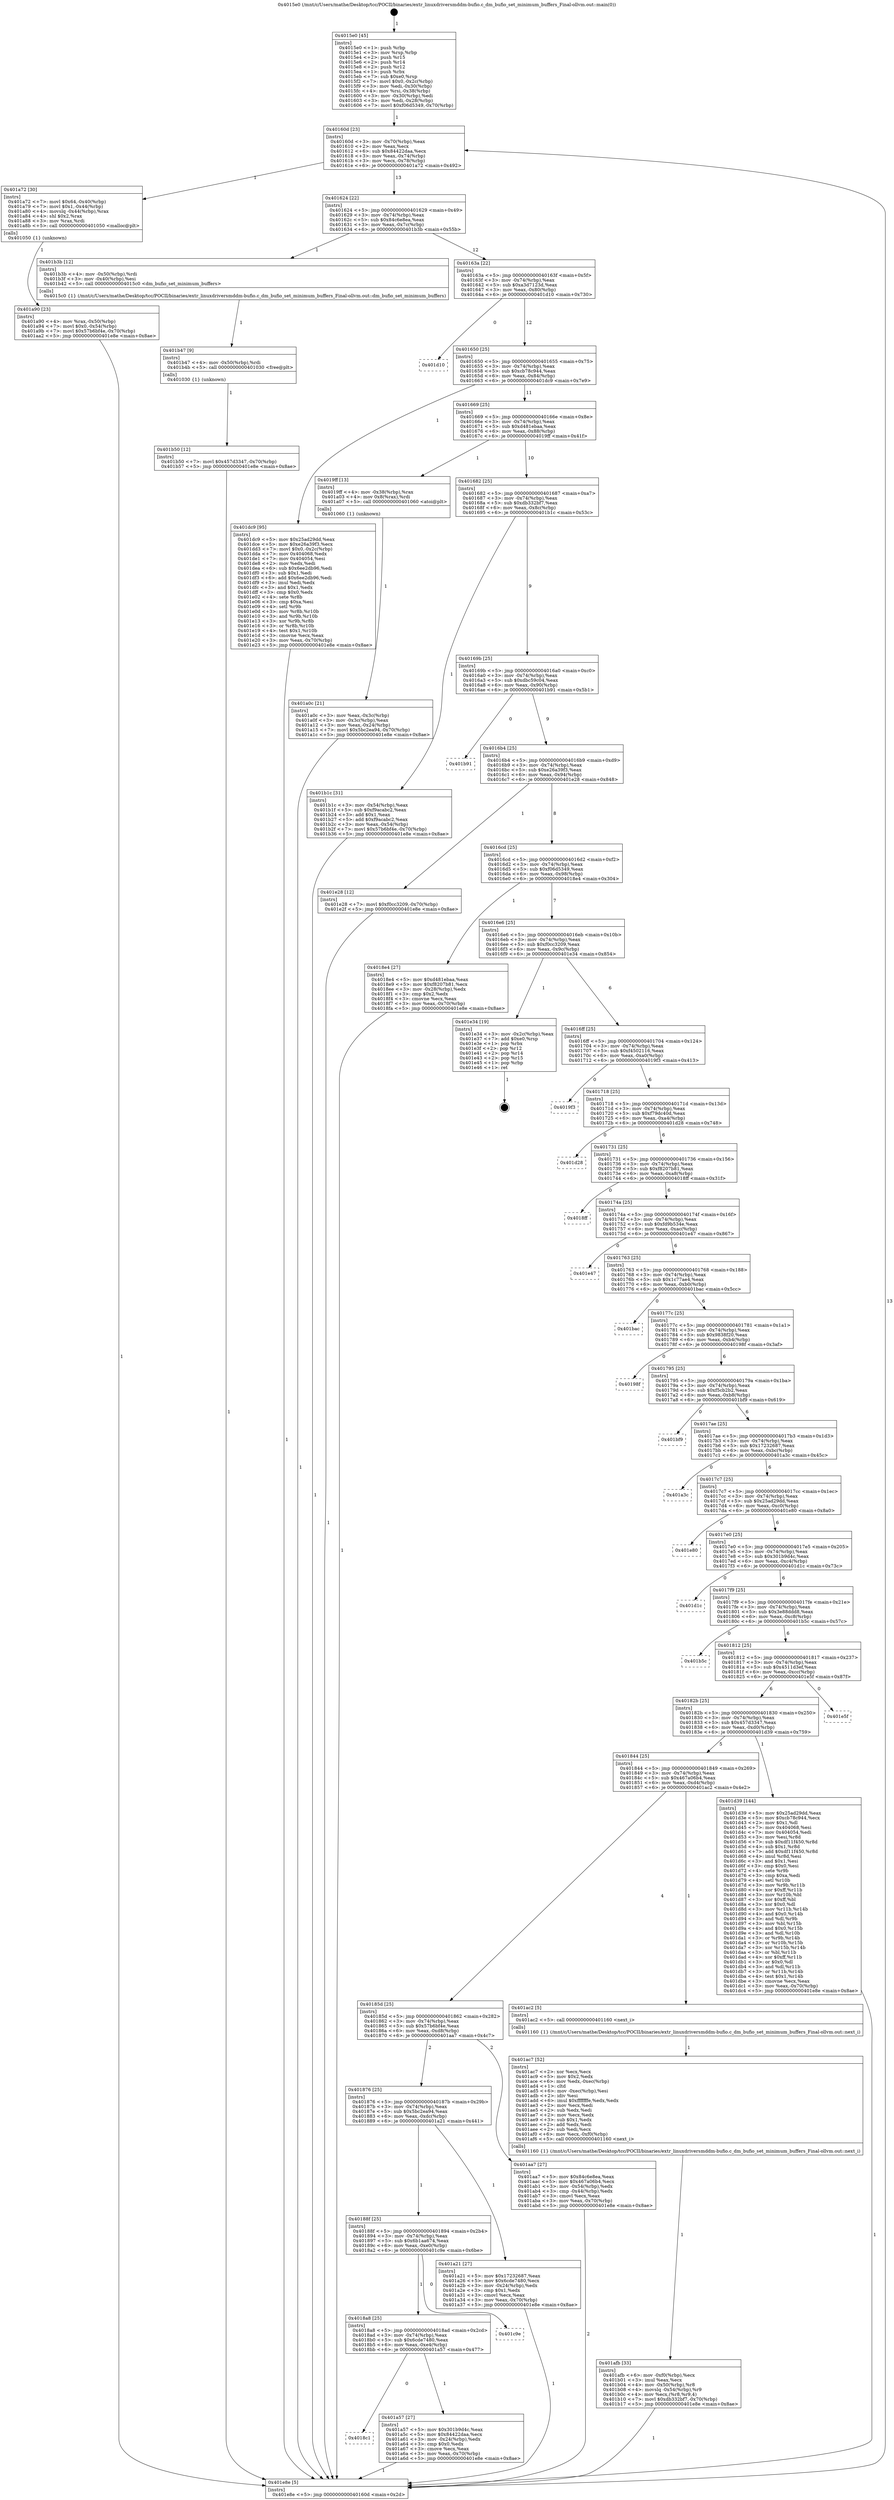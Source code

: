digraph "0x4015e0" {
  label = "0x4015e0 (/mnt/c/Users/mathe/Desktop/tcc/POCII/binaries/extr_linuxdriversmddm-bufio.c_dm_bufio_set_minimum_buffers_Final-ollvm.out::main(0))"
  labelloc = "t"
  node[shape=record]

  Entry [label="",width=0.3,height=0.3,shape=circle,fillcolor=black,style=filled]
  "0x40160d" [label="{
     0x40160d [23]\l
     | [instrs]\l
     &nbsp;&nbsp;0x40160d \<+3\>: mov -0x70(%rbp),%eax\l
     &nbsp;&nbsp;0x401610 \<+2\>: mov %eax,%ecx\l
     &nbsp;&nbsp;0x401612 \<+6\>: sub $0x84422daa,%ecx\l
     &nbsp;&nbsp;0x401618 \<+3\>: mov %eax,-0x74(%rbp)\l
     &nbsp;&nbsp;0x40161b \<+3\>: mov %ecx,-0x78(%rbp)\l
     &nbsp;&nbsp;0x40161e \<+6\>: je 0000000000401a72 \<main+0x492\>\l
  }"]
  "0x401a72" [label="{
     0x401a72 [30]\l
     | [instrs]\l
     &nbsp;&nbsp;0x401a72 \<+7\>: movl $0x64,-0x40(%rbp)\l
     &nbsp;&nbsp;0x401a79 \<+7\>: movl $0x1,-0x44(%rbp)\l
     &nbsp;&nbsp;0x401a80 \<+4\>: movslq -0x44(%rbp),%rax\l
     &nbsp;&nbsp;0x401a84 \<+4\>: shl $0x2,%rax\l
     &nbsp;&nbsp;0x401a88 \<+3\>: mov %rax,%rdi\l
     &nbsp;&nbsp;0x401a8b \<+5\>: call 0000000000401050 \<malloc@plt\>\l
     | [calls]\l
     &nbsp;&nbsp;0x401050 \{1\} (unknown)\l
  }"]
  "0x401624" [label="{
     0x401624 [22]\l
     | [instrs]\l
     &nbsp;&nbsp;0x401624 \<+5\>: jmp 0000000000401629 \<main+0x49\>\l
     &nbsp;&nbsp;0x401629 \<+3\>: mov -0x74(%rbp),%eax\l
     &nbsp;&nbsp;0x40162c \<+5\>: sub $0x84c6e8ea,%eax\l
     &nbsp;&nbsp;0x401631 \<+3\>: mov %eax,-0x7c(%rbp)\l
     &nbsp;&nbsp;0x401634 \<+6\>: je 0000000000401b3b \<main+0x55b\>\l
  }"]
  Exit [label="",width=0.3,height=0.3,shape=circle,fillcolor=black,style=filled,peripheries=2]
  "0x401b3b" [label="{
     0x401b3b [12]\l
     | [instrs]\l
     &nbsp;&nbsp;0x401b3b \<+4\>: mov -0x50(%rbp),%rdi\l
     &nbsp;&nbsp;0x401b3f \<+3\>: mov -0x40(%rbp),%esi\l
     &nbsp;&nbsp;0x401b42 \<+5\>: call 00000000004015c0 \<dm_bufio_set_minimum_buffers\>\l
     | [calls]\l
     &nbsp;&nbsp;0x4015c0 \{1\} (/mnt/c/Users/mathe/Desktop/tcc/POCII/binaries/extr_linuxdriversmddm-bufio.c_dm_bufio_set_minimum_buffers_Final-ollvm.out::dm_bufio_set_minimum_buffers)\l
  }"]
  "0x40163a" [label="{
     0x40163a [22]\l
     | [instrs]\l
     &nbsp;&nbsp;0x40163a \<+5\>: jmp 000000000040163f \<main+0x5f\>\l
     &nbsp;&nbsp;0x40163f \<+3\>: mov -0x74(%rbp),%eax\l
     &nbsp;&nbsp;0x401642 \<+5\>: sub $0xa3d7123d,%eax\l
     &nbsp;&nbsp;0x401647 \<+3\>: mov %eax,-0x80(%rbp)\l
     &nbsp;&nbsp;0x40164a \<+6\>: je 0000000000401d10 \<main+0x730\>\l
  }"]
  "0x401b50" [label="{
     0x401b50 [12]\l
     | [instrs]\l
     &nbsp;&nbsp;0x401b50 \<+7\>: movl $0x457d3347,-0x70(%rbp)\l
     &nbsp;&nbsp;0x401b57 \<+5\>: jmp 0000000000401e8e \<main+0x8ae\>\l
  }"]
  "0x401d10" [label="{
     0x401d10\l
  }", style=dashed]
  "0x401650" [label="{
     0x401650 [25]\l
     | [instrs]\l
     &nbsp;&nbsp;0x401650 \<+5\>: jmp 0000000000401655 \<main+0x75\>\l
     &nbsp;&nbsp;0x401655 \<+3\>: mov -0x74(%rbp),%eax\l
     &nbsp;&nbsp;0x401658 \<+5\>: sub $0xcb78c944,%eax\l
     &nbsp;&nbsp;0x40165d \<+6\>: mov %eax,-0x84(%rbp)\l
     &nbsp;&nbsp;0x401663 \<+6\>: je 0000000000401dc9 \<main+0x7e9\>\l
  }"]
  "0x401b47" [label="{
     0x401b47 [9]\l
     | [instrs]\l
     &nbsp;&nbsp;0x401b47 \<+4\>: mov -0x50(%rbp),%rdi\l
     &nbsp;&nbsp;0x401b4b \<+5\>: call 0000000000401030 \<free@plt\>\l
     | [calls]\l
     &nbsp;&nbsp;0x401030 \{1\} (unknown)\l
  }"]
  "0x401dc9" [label="{
     0x401dc9 [95]\l
     | [instrs]\l
     &nbsp;&nbsp;0x401dc9 \<+5\>: mov $0x25ad29dd,%eax\l
     &nbsp;&nbsp;0x401dce \<+5\>: mov $0xe26a39f3,%ecx\l
     &nbsp;&nbsp;0x401dd3 \<+7\>: movl $0x0,-0x2c(%rbp)\l
     &nbsp;&nbsp;0x401dda \<+7\>: mov 0x404068,%edx\l
     &nbsp;&nbsp;0x401de1 \<+7\>: mov 0x404054,%esi\l
     &nbsp;&nbsp;0x401de8 \<+2\>: mov %edx,%edi\l
     &nbsp;&nbsp;0x401dea \<+6\>: sub $0x6ee2db96,%edi\l
     &nbsp;&nbsp;0x401df0 \<+3\>: sub $0x1,%edi\l
     &nbsp;&nbsp;0x401df3 \<+6\>: add $0x6ee2db96,%edi\l
     &nbsp;&nbsp;0x401df9 \<+3\>: imul %edi,%edx\l
     &nbsp;&nbsp;0x401dfc \<+3\>: and $0x1,%edx\l
     &nbsp;&nbsp;0x401dff \<+3\>: cmp $0x0,%edx\l
     &nbsp;&nbsp;0x401e02 \<+4\>: sete %r8b\l
     &nbsp;&nbsp;0x401e06 \<+3\>: cmp $0xa,%esi\l
     &nbsp;&nbsp;0x401e09 \<+4\>: setl %r9b\l
     &nbsp;&nbsp;0x401e0d \<+3\>: mov %r8b,%r10b\l
     &nbsp;&nbsp;0x401e10 \<+3\>: and %r9b,%r10b\l
     &nbsp;&nbsp;0x401e13 \<+3\>: xor %r9b,%r8b\l
     &nbsp;&nbsp;0x401e16 \<+3\>: or %r8b,%r10b\l
     &nbsp;&nbsp;0x401e19 \<+4\>: test $0x1,%r10b\l
     &nbsp;&nbsp;0x401e1d \<+3\>: cmovne %ecx,%eax\l
     &nbsp;&nbsp;0x401e20 \<+3\>: mov %eax,-0x70(%rbp)\l
     &nbsp;&nbsp;0x401e23 \<+5\>: jmp 0000000000401e8e \<main+0x8ae\>\l
  }"]
  "0x401669" [label="{
     0x401669 [25]\l
     | [instrs]\l
     &nbsp;&nbsp;0x401669 \<+5\>: jmp 000000000040166e \<main+0x8e\>\l
     &nbsp;&nbsp;0x40166e \<+3\>: mov -0x74(%rbp),%eax\l
     &nbsp;&nbsp;0x401671 \<+5\>: sub $0xd481ebaa,%eax\l
     &nbsp;&nbsp;0x401676 \<+6\>: mov %eax,-0x88(%rbp)\l
     &nbsp;&nbsp;0x40167c \<+6\>: je 00000000004019ff \<main+0x41f\>\l
  }"]
  "0x401afb" [label="{
     0x401afb [33]\l
     | [instrs]\l
     &nbsp;&nbsp;0x401afb \<+6\>: mov -0xf0(%rbp),%ecx\l
     &nbsp;&nbsp;0x401b01 \<+3\>: imul %eax,%ecx\l
     &nbsp;&nbsp;0x401b04 \<+4\>: mov -0x50(%rbp),%r8\l
     &nbsp;&nbsp;0x401b08 \<+4\>: movslq -0x54(%rbp),%r9\l
     &nbsp;&nbsp;0x401b0c \<+4\>: mov %ecx,(%r8,%r9,4)\l
     &nbsp;&nbsp;0x401b10 \<+7\>: movl $0xdb332bf7,-0x70(%rbp)\l
     &nbsp;&nbsp;0x401b17 \<+5\>: jmp 0000000000401e8e \<main+0x8ae\>\l
  }"]
  "0x4019ff" [label="{
     0x4019ff [13]\l
     | [instrs]\l
     &nbsp;&nbsp;0x4019ff \<+4\>: mov -0x38(%rbp),%rax\l
     &nbsp;&nbsp;0x401a03 \<+4\>: mov 0x8(%rax),%rdi\l
     &nbsp;&nbsp;0x401a07 \<+5\>: call 0000000000401060 \<atoi@plt\>\l
     | [calls]\l
     &nbsp;&nbsp;0x401060 \{1\} (unknown)\l
  }"]
  "0x401682" [label="{
     0x401682 [25]\l
     | [instrs]\l
     &nbsp;&nbsp;0x401682 \<+5\>: jmp 0000000000401687 \<main+0xa7\>\l
     &nbsp;&nbsp;0x401687 \<+3\>: mov -0x74(%rbp),%eax\l
     &nbsp;&nbsp;0x40168a \<+5\>: sub $0xdb332bf7,%eax\l
     &nbsp;&nbsp;0x40168f \<+6\>: mov %eax,-0x8c(%rbp)\l
     &nbsp;&nbsp;0x401695 \<+6\>: je 0000000000401b1c \<main+0x53c\>\l
  }"]
  "0x401ac7" [label="{
     0x401ac7 [52]\l
     | [instrs]\l
     &nbsp;&nbsp;0x401ac7 \<+2\>: xor %ecx,%ecx\l
     &nbsp;&nbsp;0x401ac9 \<+5\>: mov $0x2,%edx\l
     &nbsp;&nbsp;0x401ace \<+6\>: mov %edx,-0xec(%rbp)\l
     &nbsp;&nbsp;0x401ad4 \<+1\>: cltd\l
     &nbsp;&nbsp;0x401ad5 \<+6\>: mov -0xec(%rbp),%esi\l
     &nbsp;&nbsp;0x401adb \<+2\>: idiv %esi\l
     &nbsp;&nbsp;0x401add \<+6\>: imul $0xfffffffe,%edx,%edx\l
     &nbsp;&nbsp;0x401ae3 \<+2\>: mov %ecx,%edi\l
     &nbsp;&nbsp;0x401ae5 \<+2\>: sub %edx,%edi\l
     &nbsp;&nbsp;0x401ae7 \<+2\>: mov %ecx,%edx\l
     &nbsp;&nbsp;0x401ae9 \<+3\>: sub $0x1,%edx\l
     &nbsp;&nbsp;0x401aec \<+2\>: add %edx,%edi\l
     &nbsp;&nbsp;0x401aee \<+2\>: sub %edi,%ecx\l
     &nbsp;&nbsp;0x401af0 \<+6\>: mov %ecx,-0xf0(%rbp)\l
     &nbsp;&nbsp;0x401af6 \<+5\>: call 0000000000401160 \<next_i\>\l
     | [calls]\l
     &nbsp;&nbsp;0x401160 \{1\} (/mnt/c/Users/mathe/Desktop/tcc/POCII/binaries/extr_linuxdriversmddm-bufio.c_dm_bufio_set_minimum_buffers_Final-ollvm.out::next_i)\l
  }"]
  "0x401b1c" [label="{
     0x401b1c [31]\l
     | [instrs]\l
     &nbsp;&nbsp;0x401b1c \<+3\>: mov -0x54(%rbp),%eax\l
     &nbsp;&nbsp;0x401b1f \<+5\>: sub $0xf9acabc2,%eax\l
     &nbsp;&nbsp;0x401b24 \<+3\>: add $0x1,%eax\l
     &nbsp;&nbsp;0x401b27 \<+5\>: add $0xf9acabc2,%eax\l
     &nbsp;&nbsp;0x401b2c \<+3\>: mov %eax,-0x54(%rbp)\l
     &nbsp;&nbsp;0x401b2f \<+7\>: movl $0x57b6bf4e,-0x70(%rbp)\l
     &nbsp;&nbsp;0x401b36 \<+5\>: jmp 0000000000401e8e \<main+0x8ae\>\l
  }"]
  "0x40169b" [label="{
     0x40169b [25]\l
     | [instrs]\l
     &nbsp;&nbsp;0x40169b \<+5\>: jmp 00000000004016a0 \<main+0xc0\>\l
     &nbsp;&nbsp;0x4016a0 \<+3\>: mov -0x74(%rbp),%eax\l
     &nbsp;&nbsp;0x4016a3 \<+5\>: sub $0xdbc59c04,%eax\l
     &nbsp;&nbsp;0x4016a8 \<+6\>: mov %eax,-0x90(%rbp)\l
     &nbsp;&nbsp;0x4016ae \<+6\>: je 0000000000401b91 \<main+0x5b1\>\l
  }"]
  "0x401a90" [label="{
     0x401a90 [23]\l
     | [instrs]\l
     &nbsp;&nbsp;0x401a90 \<+4\>: mov %rax,-0x50(%rbp)\l
     &nbsp;&nbsp;0x401a94 \<+7\>: movl $0x0,-0x54(%rbp)\l
     &nbsp;&nbsp;0x401a9b \<+7\>: movl $0x57b6bf4e,-0x70(%rbp)\l
     &nbsp;&nbsp;0x401aa2 \<+5\>: jmp 0000000000401e8e \<main+0x8ae\>\l
  }"]
  "0x401b91" [label="{
     0x401b91\l
  }", style=dashed]
  "0x4016b4" [label="{
     0x4016b4 [25]\l
     | [instrs]\l
     &nbsp;&nbsp;0x4016b4 \<+5\>: jmp 00000000004016b9 \<main+0xd9\>\l
     &nbsp;&nbsp;0x4016b9 \<+3\>: mov -0x74(%rbp),%eax\l
     &nbsp;&nbsp;0x4016bc \<+5\>: sub $0xe26a39f3,%eax\l
     &nbsp;&nbsp;0x4016c1 \<+6\>: mov %eax,-0x94(%rbp)\l
     &nbsp;&nbsp;0x4016c7 \<+6\>: je 0000000000401e28 \<main+0x848\>\l
  }"]
  "0x4018c1" [label="{
     0x4018c1\l
  }", style=dashed]
  "0x401e28" [label="{
     0x401e28 [12]\l
     | [instrs]\l
     &nbsp;&nbsp;0x401e28 \<+7\>: movl $0xf0cc3209,-0x70(%rbp)\l
     &nbsp;&nbsp;0x401e2f \<+5\>: jmp 0000000000401e8e \<main+0x8ae\>\l
  }"]
  "0x4016cd" [label="{
     0x4016cd [25]\l
     | [instrs]\l
     &nbsp;&nbsp;0x4016cd \<+5\>: jmp 00000000004016d2 \<main+0xf2\>\l
     &nbsp;&nbsp;0x4016d2 \<+3\>: mov -0x74(%rbp),%eax\l
     &nbsp;&nbsp;0x4016d5 \<+5\>: sub $0xf06d5349,%eax\l
     &nbsp;&nbsp;0x4016da \<+6\>: mov %eax,-0x98(%rbp)\l
     &nbsp;&nbsp;0x4016e0 \<+6\>: je 00000000004018e4 \<main+0x304\>\l
  }"]
  "0x401a57" [label="{
     0x401a57 [27]\l
     | [instrs]\l
     &nbsp;&nbsp;0x401a57 \<+5\>: mov $0x301b9d4c,%eax\l
     &nbsp;&nbsp;0x401a5c \<+5\>: mov $0x84422daa,%ecx\l
     &nbsp;&nbsp;0x401a61 \<+3\>: mov -0x24(%rbp),%edx\l
     &nbsp;&nbsp;0x401a64 \<+3\>: cmp $0x0,%edx\l
     &nbsp;&nbsp;0x401a67 \<+3\>: cmove %ecx,%eax\l
     &nbsp;&nbsp;0x401a6a \<+3\>: mov %eax,-0x70(%rbp)\l
     &nbsp;&nbsp;0x401a6d \<+5\>: jmp 0000000000401e8e \<main+0x8ae\>\l
  }"]
  "0x4018e4" [label="{
     0x4018e4 [27]\l
     | [instrs]\l
     &nbsp;&nbsp;0x4018e4 \<+5\>: mov $0xd481ebaa,%eax\l
     &nbsp;&nbsp;0x4018e9 \<+5\>: mov $0xf8207b81,%ecx\l
     &nbsp;&nbsp;0x4018ee \<+3\>: mov -0x28(%rbp),%edx\l
     &nbsp;&nbsp;0x4018f1 \<+3\>: cmp $0x2,%edx\l
     &nbsp;&nbsp;0x4018f4 \<+3\>: cmovne %ecx,%eax\l
     &nbsp;&nbsp;0x4018f7 \<+3\>: mov %eax,-0x70(%rbp)\l
     &nbsp;&nbsp;0x4018fa \<+5\>: jmp 0000000000401e8e \<main+0x8ae\>\l
  }"]
  "0x4016e6" [label="{
     0x4016e6 [25]\l
     | [instrs]\l
     &nbsp;&nbsp;0x4016e6 \<+5\>: jmp 00000000004016eb \<main+0x10b\>\l
     &nbsp;&nbsp;0x4016eb \<+3\>: mov -0x74(%rbp),%eax\l
     &nbsp;&nbsp;0x4016ee \<+5\>: sub $0xf0cc3209,%eax\l
     &nbsp;&nbsp;0x4016f3 \<+6\>: mov %eax,-0x9c(%rbp)\l
     &nbsp;&nbsp;0x4016f9 \<+6\>: je 0000000000401e34 \<main+0x854\>\l
  }"]
  "0x401e8e" [label="{
     0x401e8e [5]\l
     | [instrs]\l
     &nbsp;&nbsp;0x401e8e \<+5\>: jmp 000000000040160d \<main+0x2d\>\l
  }"]
  "0x4015e0" [label="{
     0x4015e0 [45]\l
     | [instrs]\l
     &nbsp;&nbsp;0x4015e0 \<+1\>: push %rbp\l
     &nbsp;&nbsp;0x4015e1 \<+3\>: mov %rsp,%rbp\l
     &nbsp;&nbsp;0x4015e4 \<+2\>: push %r15\l
     &nbsp;&nbsp;0x4015e6 \<+2\>: push %r14\l
     &nbsp;&nbsp;0x4015e8 \<+2\>: push %r12\l
     &nbsp;&nbsp;0x4015ea \<+1\>: push %rbx\l
     &nbsp;&nbsp;0x4015eb \<+7\>: sub $0xe0,%rsp\l
     &nbsp;&nbsp;0x4015f2 \<+7\>: movl $0x0,-0x2c(%rbp)\l
     &nbsp;&nbsp;0x4015f9 \<+3\>: mov %edi,-0x30(%rbp)\l
     &nbsp;&nbsp;0x4015fc \<+4\>: mov %rsi,-0x38(%rbp)\l
     &nbsp;&nbsp;0x401600 \<+3\>: mov -0x30(%rbp),%edi\l
     &nbsp;&nbsp;0x401603 \<+3\>: mov %edi,-0x28(%rbp)\l
     &nbsp;&nbsp;0x401606 \<+7\>: movl $0xf06d5349,-0x70(%rbp)\l
  }"]
  "0x401a0c" [label="{
     0x401a0c [21]\l
     | [instrs]\l
     &nbsp;&nbsp;0x401a0c \<+3\>: mov %eax,-0x3c(%rbp)\l
     &nbsp;&nbsp;0x401a0f \<+3\>: mov -0x3c(%rbp),%eax\l
     &nbsp;&nbsp;0x401a12 \<+3\>: mov %eax,-0x24(%rbp)\l
     &nbsp;&nbsp;0x401a15 \<+7\>: movl $0x5bc2ea94,-0x70(%rbp)\l
     &nbsp;&nbsp;0x401a1c \<+5\>: jmp 0000000000401e8e \<main+0x8ae\>\l
  }"]
  "0x4018a8" [label="{
     0x4018a8 [25]\l
     | [instrs]\l
     &nbsp;&nbsp;0x4018a8 \<+5\>: jmp 00000000004018ad \<main+0x2cd\>\l
     &nbsp;&nbsp;0x4018ad \<+3\>: mov -0x74(%rbp),%eax\l
     &nbsp;&nbsp;0x4018b0 \<+5\>: sub $0x6cde7480,%eax\l
     &nbsp;&nbsp;0x4018b5 \<+6\>: mov %eax,-0xe4(%rbp)\l
     &nbsp;&nbsp;0x4018bb \<+6\>: je 0000000000401a57 \<main+0x477\>\l
  }"]
  "0x401e34" [label="{
     0x401e34 [19]\l
     | [instrs]\l
     &nbsp;&nbsp;0x401e34 \<+3\>: mov -0x2c(%rbp),%eax\l
     &nbsp;&nbsp;0x401e37 \<+7\>: add $0xe0,%rsp\l
     &nbsp;&nbsp;0x401e3e \<+1\>: pop %rbx\l
     &nbsp;&nbsp;0x401e3f \<+2\>: pop %r12\l
     &nbsp;&nbsp;0x401e41 \<+2\>: pop %r14\l
     &nbsp;&nbsp;0x401e43 \<+2\>: pop %r15\l
     &nbsp;&nbsp;0x401e45 \<+1\>: pop %rbp\l
     &nbsp;&nbsp;0x401e46 \<+1\>: ret\l
  }"]
  "0x4016ff" [label="{
     0x4016ff [25]\l
     | [instrs]\l
     &nbsp;&nbsp;0x4016ff \<+5\>: jmp 0000000000401704 \<main+0x124\>\l
     &nbsp;&nbsp;0x401704 \<+3\>: mov -0x74(%rbp),%eax\l
     &nbsp;&nbsp;0x401707 \<+5\>: sub $0xf4502116,%eax\l
     &nbsp;&nbsp;0x40170c \<+6\>: mov %eax,-0xa0(%rbp)\l
     &nbsp;&nbsp;0x401712 \<+6\>: je 00000000004019f3 \<main+0x413\>\l
  }"]
  "0x401c9e" [label="{
     0x401c9e\l
  }", style=dashed]
  "0x4019f3" [label="{
     0x4019f3\l
  }", style=dashed]
  "0x401718" [label="{
     0x401718 [25]\l
     | [instrs]\l
     &nbsp;&nbsp;0x401718 \<+5\>: jmp 000000000040171d \<main+0x13d\>\l
     &nbsp;&nbsp;0x40171d \<+3\>: mov -0x74(%rbp),%eax\l
     &nbsp;&nbsp;0x401720 \<+5\>: sub $0xf79dc40d,%eax\l
     &nbsp;&nbsp;0x401725 \<+6\>: mov %eax,-0xa4(%rbp)\l
     &nbsp;&nbsp;0x40172b \<+6\>: je 0000000000401d28 \<main+0x748\>\l
  }"]
  "0x40188f" [label="{
     0x40188f [25]\l
     | [instrs]\l
     &nbsp;&nbsp;0x40188f \<+5\>: jmp 0000000000401894 \<main+0x2b4\>\l
     &nbsp;&nbsp;0x401894 \<+3\>: mov -0x74(%rbp),%eax\l
     &nbsp;&nbsp;0x401897 \<+5\>: sub $0x6b1aa674,%eax\l
     &nbsp;&nbsp;0x40189c \<+6\>: mov %eax,-0xe0(%rbp)\l
     &nbsp;&nbsp;0x4018a2 \<+6\>: je 0000000000401c9e \<main+0x6be\>\l
  }"]
  "0x401d28" [label="{
     0x401d28\l
  }", style=dashed]
  "0x401731" [label="{
     0x401731 [25]\l
     | [instrs]\l
     &nbsp;&nbsp;0x401731 \<+5\>: jmp 0000000000401736 \<main+0x156\>\l
     &nbsp;&nbsp;0x401736 \<+3\>: mov -0x74(%rbp),%eax\l
     &nbsp;&nbsp;0x401739 \<+5\>: sub $0xf8207b81,%eax\l
     &nbsp;&nbsp;0x40173e \<+6\>: mov %eax,-0xa8(%rbp)\l
     &nbsp;&nbsp;0x401744 \<+6\>: je 00000000004018ff \<main+0x31f\>\l
  }"]
  "0x401a21" [label="{
     0x401a21 [27]\l
     | [instrs]\l
     &nbsp;&nbsp;0x401a21 \<+5\>: mov $0x17232687,%eax\l
     &nbsp;&nbsp;0x401a26 \<+5\>: mov $0x6cde7480,%ecx\l
     &nbsp;&nbsp;0x401a2b \<+3\>: mov -0x24(%rbp),%edx\l
     &nbsp;&nbsp;0x401a2e \<+3\>: cmp $0x1,%edx\l
     &nbsp;&nbsp;0x401a31 \<+3\>: cmovl %ecx,%eax\l
     &nbsp;&nbsp;0x401a34 \<+3\>: mov %eax,-0x70(%rbp)\l
     &nbsp;&nbsp;0x401a37 \<+5\>: jmp 0000000000401e8e \<main+0x8ae\>\l
  }"]
  "0x4018ff" [label="{
     0x4018ff\l
  }", style=dashed]
  "0x40174a" [label="{
     0x40174a [25]\l
     | [instrs]\l
     &nbsp;&nbsp;0x40174a \<+5\>: jmp 000000000040174f \<main+0x16f\>\l
     &nbsp;&nbsp;0x40174f \<+3\>: mov -0x74(%rbp),%eax\l
     &nbsp;&nbsp;0x401752 \<+5\>: sub $0xfd9b534e,%eax\l
     &nbsp;&nbsp;0x401757 \<+6\>: mov %eax,-0xac(%rbp)\l
     &nbsp;&nbsp;0x40175d \<+6\>: je 0000000000401e47 \<main+0x867\>\l
  }"]
  "0x401876" [label="{
     0x401876 [25]\l
     | [instrs]\l
     &nbsp;&nbsp;0x401876 \<+5\>: jmp 000000000040187b \<main+0x29b\>\l
     &nbsp;&nbsp;0x40187b \<+3\>: mov -0x74(%rbp),%eax\l
     &nbsp;&nbsp;0x40187e \<+5\>: sub $0x5bc2ea94,%eax\l
     &nbsp;&nbsp;0x401883 \<+6\>: mov %eax,-0xdc(%rbp)\l
     &nbsp;&nbsp;0x401889 \<+6\>: je 0000000000401a21 \<main+0x441\>\l
  }"]
  "0x401e47" [label="{
     0x401e47\l
  }", style=dashed]
  "0x401763" [label="{
     0x401763 [25]\l
     | [instrs]\l
     &nbsp;&nbsp;0x401763 \<+5\>: jmp 0000000000401768 \<main+0x188\>\l
     &nbsp;&nbsp;0x401768 \<+3\>: mov -0x74(%rbp),%eax\l
     &nbsp;&nbsp;0x40176b \<+5\>: sub $0x1c77ae4,%eax\l
     &nbsp;&nbsp;0x401770 \<+6\>: mov %eax,-0xb0(%rbp)\l
     &nbsp;&nbsp;0x401776 \<+6\>: je 0000000000401bac \<main+0x5cc\>\l
  }"]
  "0x401aa7" [label="{
     0x401aa7 [27]\l
     | [instrs]\l
     &nbsp;&nbsp;0x401aa7 \<+5\>: mov $0x84c6e8ea,%eax\l
     &nbsp;&nbsp;0x401aac \<+5\>: mov $0x467a06b4,%ecx\l
     &nbsp;&nbsp;0x401ab1 \<+3\>: mov -0x54(%rbp),%edx\l
     &nbsp;&nbsp;0x401ab4 \<+3\>: cmp -0x44(%rbp),%edx\l
     &nbsp;&nbsp;0x401ab7 \<+3\>: cmovl %ecx,%eax\l
     &nbsp;&nbsp;0x401aba \<+3\>: mov %eax,-0x70(%rbp)\l
     &nbsp;&nbsp;0x401abd \<+5\>: jmp 0000000000401e8e \<main+0x8ae\>\l
  }"]
  "0x401bac" [label="{
     0x401bac\l
  }", style=dashed]
  "0x40177c" [label="{
     0x40177c [25]\l
     | [instrs]\l
     &nbsp;&nbsp;0x40177c \<+5\>: jmp 0000000000401781 \<main+0x1a1\>\l
     &nbsp;&nbsp;0x401781 \<+3\>: mov -0x74(%rbp),%eax\l
     &nbsp;&nbsp;0x401784 \<+5\>: sub $0x9838f20,%eax\l
     &nbsp;&nbsp;0x401789 \<+6\>: mov %eax,-0xb4(%rbp)\l
     &nbsp;&nbsp;0x40178f \<+6\>: je 000000000040198f \<main+0x3af\>\l
  }"]
  "0x40185d" [label="{
     0x40185d [25]\l
     | [instrs]\l
     &nbsp;&nbsp;0x40185d \<+5\>: jmp 0000000000401862 \<main+0x282\>\l
     &nbsp;&nbsp;0x401862 \<+3\>: mov -0x74(%rbp),%eax\l
     &nbsp;&nbsp;0x401865 \<+5\>: sub $0x57b6bf4e,%eax\l
     &nbsp;&nbsp;0x40186a \<+6\>: mov %eax,-0xd8(%rbp)\l
     &nbsp;&nbsp;0x401870 \<+6\>: je 0000000000401aa7 \<main+0x4c7\>\l
  }"]
  "0x40198f" [label="{
     0x40198f\l
  }", style=dashed]
  "0x401795" [label="{
     0x401795 [25]\l
     | [instrs]\l
     &nbsp;&nbsp;0x401795 \<+5\>: jmp 000000000040179a \<main+0x1ba\>\l
     &nbsp;&nbsp;0x40179a \<+3\>: mov -0x74(%rbp),%eax\l
     &nbsp;&nbsp;0x40179d \<+5\>: sub $0xf5cb2b2,%eax\l
     &nbsp;&nbsp;0x4017a2 \<+6\>: mov %eax,-0xb8(%rbp)\l
     &nbsp;&nbsp;0x4017a8 \<+6\>: je 0000000000401bf9 \<main+0x619\>\l
  }"]
  "0x401ac2" [label="{
     0x401ac2 [5]\l
     | [instrs]\l
     &nbsp;&nbsp;0x401ac2 \<+5\>: call 0000000000401160 \<next_i\>\l
     | [calls]\l
     &nbsp;&nbsp;0x401160 \{1\} (/mnt/c/Users/mathe/Desktop/tcc/POCII/binaries/extr_linuxdriversmddm-bufio.c_dm_bufio_set_minimum_buffers_Final-ollvm.out::next_i)\l
  }"]
  "0x401bf9" [label="{
     0x401bf9\l
  }", style=dashed]
  "0x4017ae" [label="{
     0x4017ae [25]\l
     | [instrs]\l
     &nbsp;&nbsp;0x4017ae \<+5\>: jmp 00000000004017b3 \<main+0x1d3\>\l
     &nbsp;&nbsp;0x4017b3 \<+3\>: mov -0x74(%rbp),%eax\l
     &nbsp;&nbsp;0x4017b6 \<+5\>: sub $0x17232687,%eax\l
     &nbsp;&nbsp;0x4017bb \<+6\>: mov %eax,-0xbc(%rbp)\l
     &nbsp;&nbsp;0x4017c1 \<+6\>: je 0000000000401a3c \<main+0x45c\>\l
  }"]
  "0x401844" [label="{
     0x401844 [25]\l
     | [instrs]\l
     &nbsp;&nbsp;0x401844 \<+5\>: jmp 0000000000401849 \<main+0x269\>\l
     &nbsp;&nbsp;0x401849 \<+3\>: mov -0x74(%rbp),%eax\l
     &nbsp;&nbsp;0x40184c \<+5\>: sub $0x467a06b4,%eax\l
     &nbsp;&nbsp;0x401851 \<+6\>: mov %eax,-0xd4(%rbp)\l
     &nbsp;&nbsp;0x401857 \<+6\>: je 0000000000401ac2 \<main+0x4e2\>\l
  }"]
  "0x401a3c" [label="{
     0x401a3c\l
  }", style=dashed]
  "0x4017c7" [label="{
     0x4017c7 [25]\l
     | [instrs]\l
     &nbsp;&nbsp;0x4017c7 \<+5\>: jmp 00000000004017cc \<main+0x1ec\>\l
     &nbsp;&nbsp;0x4017cc \<+3\>: mov -0x74(%rbp),%eax\l
     &nbsp;&nbsp;0x4017cf \<+5\>: sub $0x25ad29dd,%eax\l
     &nbsp;&nbsp;0x4017d4 \<+6\>: mov %eax,-0xc0(%rbp)\l
     &nbsp;&nbsp;0x4017da \<+6\>: je 0000000000401e80 \<main+0x8a0\>\l
  }"]
  "0x401d39" [label="{
     0x401d39 [144]\l
     | [instrs]\l
     &nbsp;&nbsp;0x401d39 \<+5\>: mov $0x25ad29dd,%eax\l
     &nbsp;&nbsp;0x401d3e \<+5\>: mov $0xcb78c944,%ecx\l
     &nbsp;&nbsp;0x401d43 \<+2\>: mov $0x1,%dl\l
     &nbsp;&nbsp;0x401d45 \<+7\>: mov 0x404068,%esi\l
     &nbsp;&nbsp;0x401d4c \<+7\>: mov 0x404054,%edi\l
     &nbsp;&nbsp;0x401d53 \<+3\>: mov %esi,%r8d\l
     &nbsp;&nbsp;0x401d56 \<+7\>: sub $0xdf11f450,%r8d\l
     &nbsp;&nbsp;0x401d5d \<+4\>: sub $0x1,%r8d\l
     &nbsp;&nbsp;0x401d61 \<+7\>: add $0xdf11f450,%r8d\l
     &nbsp;&nbsp;0x401d68 \<+4\>: imul %r8d,%esi\l
     &nbsp;&nbsp;0x401d6c \<+3\>: and $0x1,%esi\l
     &nbsp;&nbsp;0x401d6f \<+3\>: cmp $0x0,%esi\l
     &nbsp;&nbsp;0x401d72 \<+4\>: sete %r9b\l
     &nbsp;&nbsp;0x401d76 \<+3\>: cmp $0xa,%edi\l
     &nbsp;&nbsp;0x401d79 \<+4\>: setl %r10b\l
     &nbsp;&nbsp;0x401d7d \<+3\>: mov %r9b,%r11b\l
     &nbsp;&nbsp;0x401d80 \<+4\>: xor $0xff,%r11b\l
     &nbsp;&nbsp;0x401d84 \<+3\>: mov %r10b,%bl\l
     &nbsp;&nbsp;0x401d87 \<+3\>: xor $0xff,%bl\l
     &nbsp;&nbsp;0x401d8a \<+3\>: xor $0x0,%dl\l
     &nbsp;&nbsp;0x401d8d \<+3\>: mov %r11b,%r14b\l
     &nbsp;&nbsp;0x401d90 \<+4\>: and $0x0,%r14b\l
     &nbsp;&nbsp;0x401d94 \<+3\>: and %dl,%r9b\l
     &nbsp;&nbsp;0x401d97 \<+3\>: mov %bl,%r15b\l
     &nbsp;&nbsp;0x401d9a \<+4\>: and $0x0,%r15b\l
     &nbsp;&nbsp;0x401d9e \<+3\>: and %dl,%r10b\l
     &nbsp;&nbsp;0x401da1 \<+3\>: or %r9b,%r14b\l
     &nbsp;&nbsp;0x401da4 \<+3\>: or %r10b,%r15b\l
     &nbsp;&nbsp;0x401da7 \<+3\>: xor %r15b,%r14b\l
     &nbsp;&nbsp;0x401daa \<+3\>: or %bl,%r11b\l
     &nbsp;&nbsp;0x401dad \<+4\>: xor $0xff,%r11b\l
     &nbsp;&nbsp;0x401db1 \<+3\>: or $0x0,%dl\l
     &nbsp;&nbsp;0x401db4 \<+3\>: and %dl,%r11b\l
     &nbsp;&nbsp;0x401db7 \<+3\>: or %r11b,%r14b\l
     &nbsp;&nbsp;0x401dba \<+4\>: test $0x1,%r14b\l
     &nbsp;&nbsp;0x401dbe \<+3\>: cmovne %ecx,%eax\l
     &nbsp;&nbsp;0x401dc1 \<+3\>: mov %eax,-0x70(%rbp)\l
     &nbsp;&nbsp;0x401dc4 \<+5\>: jmp 0000000000401e8e \<main+0x8ae\>\l
  }"]
  "0x401e80" [label="{
     0x401e80\l
  }", style=dashed]
  "0x4017e0" [label="{
     0x4017e0 [25]\l
     | [instrs]\l
     &nbsp;&nbsp;0x4017e0 \<+5\>: jmp 00000000004017e5 \<main+0x205\>\l
     &nbsp;&nbsp;0x4017e5 \<+3\>: mov -0x74(%rbp),%eax\l
     &nbsp;&nbsp;0x4017e8 \<+5\>: sub $0x301b9d4c,%eax\l
     &nbsp;&nbsp;0x4017ed \<+6\>: mov %eax,-0xc4(%rbp)\l
     &nbsp;&nbsp;0x4017f3 \<+6\>: je 0000000000401d1c \<main+0x73c\>\l
  }"]
  "0x40182b" [label="{
     0x40182b [25]\l
     | [instrs]\l
     &nbsp;&nbsp;0x40182b \<+5\>: jmp 0000000000401830 \<main+0x250\>\l
     &nbsp;&nbsp;0x401830 \<+3\>: mov -0x74(%rbp),%eax\l
     &nbsp;&nbsp;0x401833 \<+5\>: sub $0x457d3347,%eax\l
     &nbsp;&nbsp;0x401838 \<+6\>: mov %eax,-0xd0(%rbp)\l
     &nbsp;&nbsp;0x40183e \<+6\>: je 0000000000401d39 \<main+0x759\>\l
  }"]
  "0x401d1c" [label="{
     0x401d1c\l
  }", style=dashed]
  "0x4017f9" [label="{
     0x4017f9 [25]\l
     | [instrs]\l
     &nbsp;&nbsp;0x4017f9 \<+5\>: jmp 00000000004017fe \<main+0x21e\>\l
     &nbsp;&nbsp;0x4017fe \<+3\>: mov -0x74(%rbp),%eax\l
     &nbsp;&nbsp;0x401801 \<+5\>: sub $0x3e88ddd8,%eax\l
     &nbsp;&nbsp;0x401806 \<+6\>: mov %eax,-0xc8(%rbp)\l
     &nbsp;&nbsp;0x40180c \<+6\>: je 0000000000401b5c \<main+0x57c\>\l
  }"]
  "0x401e5f" [label="{
     0x401e5f\l
  }", style=dashed]
  "0x401b5c" [label="{
     0x401b5c\l
  }", style=dashed]
  "0x401812" [label="{
     0x401812 [25]\l
     | [instrs]\l
     &nbsp;&nbsp;0x401812 \<+5\>: jmp 0000000000401817 \<main+0x237\>\l
     &nbsp;&nbsp;0x401817 \<+3\>: mov -0x74(%rbp),%eax\l
     &nbsp;&nbsp;0x40181a \<+5\>: sub $0x4511d3ef,%eax\l
     &nbsp;&nbsp;0x40181f \<+6\>: mov %eax,-0xcc(%rbp)\l
     &nbsp;&nbsp;0x401825 \<+6\>: je 0000000000401e5f \<main+0x87f\>\l
  }"]
  Entry -> "0x4015e0" [label=" 1"]
  "0x40160d" -> "0x401a72" [label=" 1"]
  "0x40160d" -> "0x401624" [label=" 13"]
  "0x401e34" -> Exit [label=" 1"]
  "0x401624" -> "0x401b3b" [label=" 1"]
  "0x401624" -> "0x40163a" [label=" 12"]
  "0x401e28" -> "0x401e8e" [label=" 1"]
  "0x40163a" -> "0x401d10" [label=" 0"]
  "0x40163a" -> "0x401650" [label=" 12"]
  "0x401dc9" -> "0x401e8e" [label=" 1"]
  "0x401650" -> "0x401dc9" [label=" 1"]
  "0x401650" -> "0x401669" [label=" 11"]
  "0x401d39" -> "0x401e8e" [label=" 1"]
  "0x401669" -> "0x4019ff" [label=" 1"]
  "0x401669" -> "0x401682" [label=" 10"]
  "0x401b50" -> "0x401e8e" [label=" 1"]
  "0x401682" -> "0x401b1c" [label=" 1"]
  "0x401682" -> "0x40169b" [label=" 9"]
  "0x401b47" -> "0x401b50" [label=" 1"]
  "0x40169b" -> "0x401b91" [label=" 0"]
  "0x40169b" -> "0x4016b4" [label=" 9"]
  "0x401b3b" -> "0x401b47" [label=" 1"]
  "0x4016b4" -> "0x401e28" [label=" 1"]
  "0x4016b4" -> "0x4016cd" [label=" 8"]
  "0x401b1c" -> "0x401e8e" [label=" 1"]
  "0x4016cd" -> "0x4018e4" [label=" 1"]
  "0x4016cd" -> "0x4016e6" [label=" 7"]
  "0x4018e4" -> "0x401e8e" [label=" 1"]
  "0x4015e0" -> "0x40160d" [label=" 1"]
  "0x401e8e" -> "0x40160d" [label=" 13"]
  "0x4019ff" -> "0x401a0c" [label=" 1"]
  "0x401a0c" -> "0x401e8e" [label=" 1"]
  "0x401afb" -> "0x401e8e" [label=" 1"]
  "0x4016e6" -> "0x401e34" [label=" 1"]
  "0x4016e6" -> "0x4016ff" [label=" 6"]
  "0x401ac2" -> "0x401ac7" [label=" 1"]
  "0x4016ff" -> "0x4019f3" [label=" 0"]
  "0x4016ff" -> "0x401718" [label=" 6"]
  "0x401aa7" -> "0x401e8e" [label=" 2"]
  "0x401718" -> "0x401d28" [label=" 0"]
  "0x401718" -> "0x401731" [label=" 6"]
  "0x401a72" -> "0x401a90" [label=" 1"]
  "0x401731" -> "0x4018ff" [label=" 0"]
  "0x401731" -> "0x40174a" [label=" 6"]
  "0x401a57" -> "0x401e8e" [label=" 1"]
  "0x40174a" -> "0x401e47" [label=" 0"]
  "0x40174a" -> "0x401763" [label=" 6"]
  "0x4018a8" -> "0x401a57" [label=" 1"]
  "0x401763" -> "0x401bac" [label=" 0"]
  "0x401763" -> "0x40177c" [label=" 6"]
  "0x401ac7" -> "0x401afb" [label=" 1"]
  "0x40177c" -> "0x40198f" [label=" 0"]
  "0x40177c" -> "0x401795" [label=" 6"]
  "0x40188f" -> "0x401c9e" [label=" 0"]
  "0x401795" -> "0x401bf9" [label=" 0"]
  "0x401795" -> "0x4017ae" [label=" 6"]
  "0x401a90" -> "0x401e8e" [label=" 1"]
  "0x4017ae" -> "0x401a3c" [label=" 0"]
  "0x4017ae" -> "0x4017c7" [label=" 6"]
  "0x401876" -> "0x40188f" [label=" 1"]
  "0x4017c7" -> "0x401e80" [label=" 0"]
  "0x4017c7" -> "0x4017e0" [label=" 6"]
  "0x401876" -> "0x401a21" [label=" 1"]
  "0x4017e0" -> "0x401d1c" [label=" 0"]
  "0x4017e0" -> "0x4017f9" [label=" 6"]
  "0x40185d" -> "0x401876" [label=" 2"]
  "0x4017f9" -> "0x401b5c" [label=" 0"]
  "0x4017f9" -> "0x401812" [label=" 6"]
  "0x40185d" -> "0x401aa7" [label=" 2"]
  "0x401812" -> "0x401e5f" [label=" 0"]
  "0x401812" -> "0x40182b" [label=" 6"]
  "0x4018a8" -> "0x4018c1" [label=" 0"]
  "0x40182b" -> "0x401d39" [label=" 1"]
  "0x40182b" -> "0x401844" [label=" 5"]
  "0x401a21" -> "0x401e8e" [label=" 1"]
  "0x401844" -> "0x401ac2" [label=" 1"]
  "0x401844" -> "0x40185d" [label=" 4"]
  "0x40188f" -> "0x4018a8" [label=" 1"]
}
